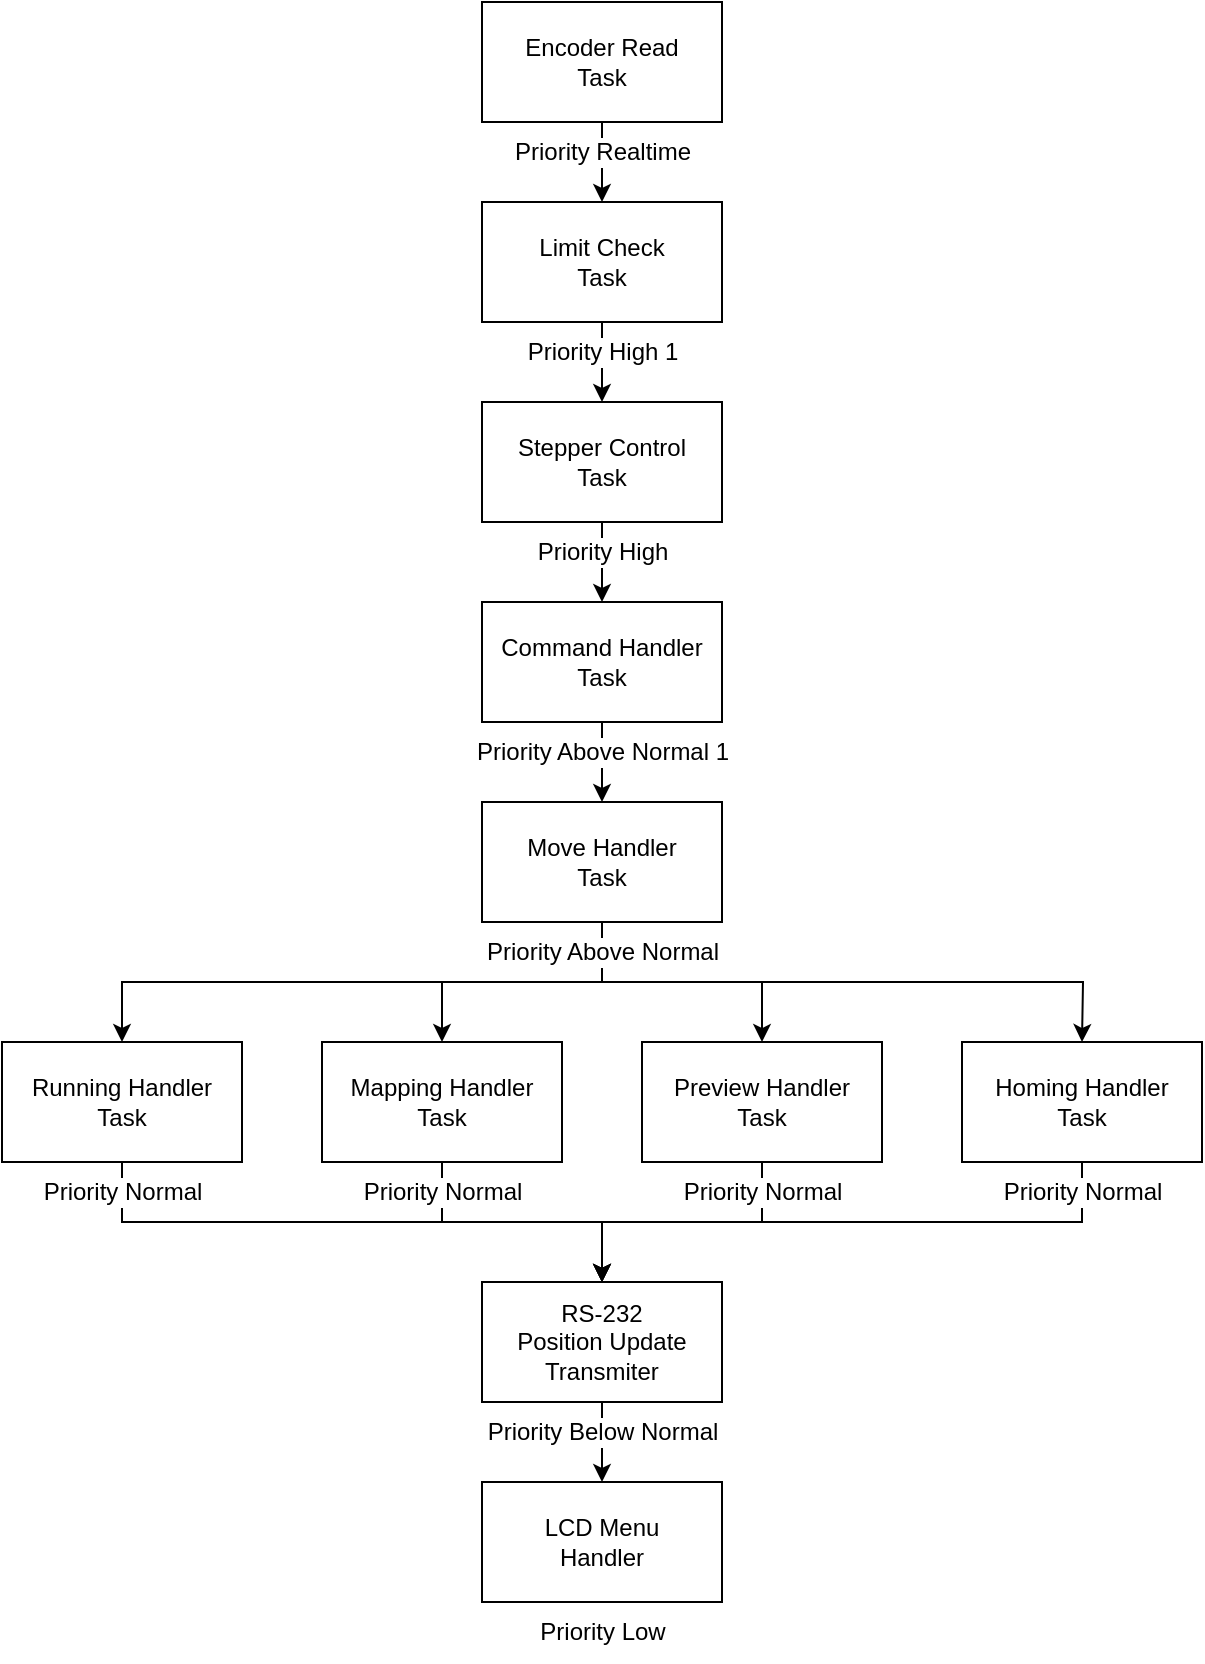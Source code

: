 <mxfile version="24.5.3" type="device">
  <diagram name="Task Priority" id="aypS6EHyErRRsNR3Jex_">
    <mxGraphModel dx="1105" dy="654" grid="1" gridSize="10" guides="1" tooltips="1" connect="1" arrows="1" fold="1" page="1" pageScale="1" pageWidth="680" pageHeight="920" math="0" shadow="0">
      <root>
        <mxCell id="0" />
        <mxCell id="1" parent="0" />
        <mxCell id="QdoW5uhloBwSuSi7E5WD-1" style="edgeStyle=orthogonalEdgeStyle;rounded=0;orthogonalLoop=1;jettySize=auto;html=1;exitX=0.5;exitY=1;exitDx=0;exitDy=0;entryX=0.5;entryY=0;entryDx=0;entryDy=0;" edge="1" parent="1" source="5Dda9BdgTxiU7c6oC7O3-3" target="NpCW2yWYNDQsxPY0ZmMu-54">
          <mxGeometry relative="1" as="geometry" />
        </mxCell>
        <mxCell id="5Dda9BdgTxiU7c6oC7O3-3" value="Command Handler&lt;br&gt;Task" style="rounded=0;whiteSpace=wrap;html=1;" parent="1" vertex="1">
          <mxGeometry x="280" y="340" width="120" height="60" as="geometry" />
        </mxCell>
        <mxCell id="7B2BkhZMuk2d9VZdoAum-17" style="edgeStyle=orthogonalEdgeStyle;rounded=0;orthogonalLoop=1;jettySize=auto;html=1;exitX=0.5;exitY=1;exitDx=0;exitDy=0;entryX=0.5;entryY=0;entryDx=0;entryDy=0;" parent="1" source="r1L7RDH0qVBlz25ISYPl-7" target="7B2BkhZMuk2d9VZdoAum-11" edge="1">
          <mxGeometry relative="1" as="geometry" />
        </mxCell>
        <mxCell id="r1L7RDH0qVBlz25ISYPl-7" value="Encoder Read&lt;div&gt;Task&lt;/div&gt;" style="rounded=0;whiteSpace=wrap;html=1;" parent="1" vertex="1">
          <mxGeometry x="280" y="40" width="120" height="60" as="geometry" />
        </mxCell>
        <mxCell id="NpCW2yWYNDQsxPY0ZmMu-23" style="edgeStyle=orthogonalEdgeStyle;rounded=0;orthogonalLoop=1;jettySize=auto;html=1;exitX=0.5;exitY=1;exitDx=0;exitDy=0;entryX=0.5;entryY=0;entryDx=0;entryDy=0;" parent="1" source="r1L7RDH0qVBlz25ISYPl-8" target="5Dda9BdgTxiU7c6oC7O3-3" edge="1">
          <mxGeometry relative="1" as="geometry">
            <Array as="points">
              <mxPoint x="340" y="330" />
              <mxPoint x="340" y="330" />
            </Array>
          </mxGeometry>
        </mxCell>
        <mxCell id="r1L7RDH0qVBlz25ISYPl-8" value="Stepper Control&lt;div&gt;Task&lt;/div&gt;" style="rounded=0;whiteSpace=wrap;html=1;" parent="1" vertex="1">
          <mxGeometry x="280" y="240" width="120" height="60" as="geometry" />
        </mxCell>
        <mxCell id="r1L7RDH0qVBlz25ISYPl-20" value="Priority Above Normal 1" style="text;html=1;align=center;verticalAlign=middle;resizable=0;points=[];autosize=1;strokeColor=none;fillColor=none;labelBackgroundColor=default;" parent="1" vertex="1">
          <mxGeometry x="265" y="400" width="150" height="30" as="geometry" />
        </mxCell>
        <mxCell id="NpCW2yWYNDQsxPY0ZmMu-18" value="" style="edgeStyle=orthogonalEdgeStyle;rounded=0;orthogonalLoop=1;jettySize=auto;html=1;exitX=0.5;exitY=1;exitDx=0;exitDy=0;entryX=0.5;entryY=0;entryDx=0;entryDy=0;" parent="1" edge="1">
          <mxGeometry relative="1" as="geometry">
            <mxPoint x="340" y="400" as="sourcePoint" />
            <mxPoint x="340" y="400" as="targetPoint" />
            <Array as="points" />
          </mxGeometry>
        </mxCell>
        <mxCell id="NpCW2yWYNDQsxPY0ZmMu-68" style="edgeStyle=orthogonalEdgeStyle;rounded=0;orthogonalLoop=1;jettySize=auto;html=1;exitX=0.5;exitY=1;exitDx=0;exitDy=0;entryX=0.5;entryY=0;entryDx=0;entryDy=0;" parent="1" source="NpCW2yWYNDQsxPY0ZmMu-54" target="NpCW2yWYNDQsxPY0ZmMu-56" edge="1">
          <mxGeometry relative="1" as="geometry" />
        </mxCell>
        <mxCell id="NpCW2yWYNDQsxPY0ZmMu-69" style="edgeStyle=orthogonalEdgeStyle;rounded=0;orthogonalLoop=1;jettySize=auto;html=1;exitX=0.5;exitY=1;exitDx=0;exitDy=0;entryX=0.5;entryY=0;entryDx=0;entryDy=0;" parent="1" source="NpCW2yWYNDQsxPY0ZmMu-54" target="NpCW2yWYNDQsxPY0ZmMu-60" edge="1">
          <mxGeometry relative="1" as="geometry" />
        </mxCell>
        <mxCell id="NpCW2yWYNDQsxPY0ZmMu-70" style="edgeStyle=orthogonalEdgeStyle;rounded=0;orthogonalLoop=1;jettySize=auto;html=1;exitX=0.5;exitY=1;exitDx=0;exitDy=0;entryX=0.5;entryY=0;entryDx=0;entryDy=0;" parent="1" source="NpCW2yWYNDQsxPY0ZmMu-54" target="NpCW2yWYNDQsxPY0ZmMu-63" edge="1">
          <mxGeometry relative="1" as="geometry" />
        </mxCell>
        <mxCell id="NpCW2yWYNDQsxPY0ZmMu-71" style="edgeStyle=orthogonalEdgeStyle;rounded=0;orthogonalLoop=1;jettySize=auto;html=1;exitX=0.5;exitY=1;exitDx=0;exitDy=0;entryX=0.5;entryY=0;entryDx=0;entryDy=0;" parent="1" source="NpCW2yWYNDQsxPY0ZmMu-54" edge="1">
          <mxGeometry relative="1" as="geometry">
            <mxPoint x="580" y="560" as="targetPoint" />
          </mxGeometry>
        </mxCell>
        <mxCell id="NpCW2yWYNDQsxPY0ZmMu-54" value="Move Handler&lt;br&gt;Task" style="rounded=0;whiteSpace=wrap;html=1;" parent="1" vertex="1">
          <mxGeometry x="280" y="440" width="120" height="60" as="geometry" />
        </mxCell>
        <mxCell id="7B2BkhZMuk2d9VZdoAum-6" style="edgeStyle=orthogonalEdgeStyle;rounded=0;orthogonalLoop=1;jettySize=auto;html=1;exitX=0.5;exitY=1;exitDx=0;exitDy=0;entryX=0.5;entryY=0;entryDx=0;entryDy=0;" parent="1" source="NpCW2yWYNDQsxPY0ZmMu-56" target="7B2BkhZMuk2d9VZdoAum-3" edge="1">
          <mxGeometry relative="1" as="geometry" />
        </mxCell>
        <mxCell id="NpCW2yWYNDQsxPY0ZmMu-56" value="Running Handler&lt;br&gt;Task" style="rounded=0;whiteSpace=wrap;html=1;" parent="1" vertex="1">
          <mxGeometry x="40" y="560" width="120" height="60" as="geometry" />
        </mxCell>
        <mxCell id="7B2BkhZMuk2d9VZdoAum-7" style="edgeStyle=orthogonalEdgeStyle;rounded=0;orthogonalLoop=1;jettySize=auto;html=1;exitX=0.5;exitY=1;exitDx=0;exitDy=0;entryX=0.5;entryY=0;entryDx=0;entryDy=0;" parent="1" source="NpCW2yWYNDQsxPY0ZmMu-60" target="7B2BkhZMuk2d9VZdoAum-3" edge="1">
          <mxGeometry relative="1" as="geometry" />
        </mxCell>
        <mxCell id="NpCW2yWYNDQsxPY0ZmMu-60" value="Mapping Handler&lt;br&gt;Task" style="rounded=0;whiteSpace=wrap;html=1;" parent="1" vertex="1">
          <mxGeometry x="200" y="560" width="120" height="60" as="geometry" />
        </mxCell>
        <mxCell id="7B2BkhZMuk2d9VZdoAum-8" style="edgeStyle=orthogonalEdgeStyle;rounded=0;orthogonalLoop=1;jettySize=auto;html=1;exitX=0.5;exitY=1;exitDx=0;exitDy=0;entryX=0.5;entryY=0;entryDx=0;entryDy=0;" parent="1" source="NpCW2yWYNDQsxPY0ZmMu-63" target="7B2BkhZMuk2d9VZdoAum-3" edge="1">
          <mxGeometry relative="1" as="geometry" />
        </mxCell>
        <mxCell id="NpCW2yWYNDQsxPY0ZmMu-63" value="Preview Handler&lt;br&gt;Task" style="rounded=0;whiteSpace=wrap;html=1;" parent="1" vertex="1">
          <mxGeometry x="360" y="560" width="120" height="60" as="geometry" />
        </mxCell>
        <mxCell id="NpCW2yWYNDQsxPY0ZmMu-77" value="Priority High" style="text;html=1;align=center;verticalAlign=middle;resizable=0;points=[];autosize=1;strokeColor=none;fillColor=none;labelBackgroundColor=default;" parent="1" vertex="1">
          <mxGeometry x="295" y="300" width="90" height="30" as="geometry" />
        </mxCell>
        <mxCell id="7B2BkhZMuk2d9VZdoAum-9" style="edgeStyle=orthogonalEdgeStyle;rounded=0;orthogonalLoop=1;jettySize=auto;html=1;exitX=0.5;exitY=1;exitDx=0;exitDy=0;entryX=0.5;entryY=0;entryDx=0;entryDy=0;" parent="1" source="NpCW2yWYNDQsxPY0ZmMu-78" target="7B2BkhZMuk2d9VZdoAum-3" edge="1">
          <mxGeometry relative="1" as="geometry" />
        </mxCell>
        <mxCell id="NpCW2yWYNDQsxPY0ZmMu-78" value="Homing Handler&lt;br&gt;Task" style="rounded=0;whiteSpace=wrap;html=1;" parent="1" vertex="1">
          <mxGeometry x="520" y="560" width="120" height="60" as="geometry" />
        </mxCell>
        <mxCell id="NpCW2yWYNDQsxPY0ZmMu-75" value="Priority Above Normal" style="text;html=1;align=center;verticalAlign=middle;resizable=0;points=[];autosize=1;strokeColor=none;fillColor=none;labelBackgroundColor=default;" parent="1" vertex="1">
          <mxGeometry x="270" y="500" width="140" height="30" as="geometry" />
        </mxCell>
        <mxCell id="7B2BkhZMuk2d9VZdoAum-5" style="edgeStyle=orthogonalEdgeStyle;rounded=0;orthogonalLoop=1;jettySize=auto;html=1;exitX=0.5;exitY=1;exitDx=0;exitDy=0;entryX=0.5;entryY=0;entryDx=0;entryDy=0;" parent="1" source="7B2BkhZMuk2d9VZdoAum-3" target="7B2BkhZMuk2d9VZdoAum-4" edge="1">
          <mxGeometry relative="1" as="geometry" />
        </mxCell>
        <mxCell id="7B2BkhZMuk2d9VZdoAum-3" value="&lt;div&gt;RS-232&lt;/div&gt;Position Update&lt;br&gt;Transmiter" style="rounded=0;whiteSpace=wrap;html=1;" parent="1" vertex="1">
          <mxGeometry x="280" y="680" width="120" height="60" as="geometry" />
        </mxCell>
        <mxCell id="7B2BkhZMuk2d9VZdoAum-4" value="LCD Menu&lt;br&gt;Handler&lt;div&gt;&lt;/div&gt;" style="rounded=0;whiteSpace=wrap;html=1;" parent="1" vertex="1">
          <mxGeometry x="280" y="780" width="120" height="60" as="geometry" />
        </mxCell>
        <mxCell id="NpCW2yWYNDQsxPY0ZmMu-74" value="Priority Below Normal" style="text;html=1;align=center;verticalAlign=middle;resizable=0;points=[];autosize=1;fillColor=none;labelBackgroundColor=default;" parent="1" vertex="1">
          <mxGeometry x="270" y="740" width="140" height="30" as="geometry" />
        </mxCell>
        <mxCell id="NpCW2yWYNDQsxPY0ZmMu-49" value="Priority Normal" style="text;html=1;align=center;verticalAlign=middle;resizable=0;points=[];autosize=1;strokeColor=none;fillColor=none;labelBackgroundColor=default;" parent="1" vertex="1">
          <mxGeometry x="50" y="620" width="100" height="30" as="geometry" />
        </mxCell>
        <mxCell id="NpCW2yWYNDQsxPY0ZmMu-64" value="Priority Normal" style="text;html=1;align=center;verticalAlign=middle;resizable=0;points=[];autosize=1;strokeColor=none;fillColor=none;labelBackgroundColor=default;" parent="1" vertex="1">
          <mxGeometry x="370" y="620" width="100" height="30" as="geometry" />
        </mxCell>
        <mxCell id="NpCW2yWYNDQsxPY0ZmMu-79" value="Priority Normal" style="text;html=1;align=center;verticalAlign=middle;resizable=0;points=[];autosize=1;strokeColor=none;fillColor=none;labelBackgroundColor=default;" parent="1" vertex="1">
          <mxGeometry x="210" y="620" width="100" height="30" as="geometry" />
        </mxCell>
        <mxCell id="NpCW2yWYNDQsxPY0ZmMu-80" value="Priority Normal" style="text;html=1;align=center;verticalAlign=middle;resizable=0;points=[];autosize=1;strokeColor=none;fillColor=none;labelBackgroundColor=default;" parent="1" vertex="1">
          <mxGeometry x="530" y="620" width="100" height="30" as="geometry" />
        </mxCell>
        <mxCell id="7B2BkhZMuk2d9VZdoAum-10" value="Priority Low" style="text;html=1;align=center;verticalAlign=middle;resizable=0;points=[];autosize=1;fillColor=none;labelBackgroundColor=default;" parent="1" vertex="1">
          <mxGeometry x="295" y="840" width="90" height="30" as="geometry" />
        </mxCell>
        <mxCell id="7B2BkhZMuk2d9VZdoAum-13" style="edgeStyle=orthogonalEdgeStyle;rounded=0;orthogonalLoop=1;jettySize=auto;html=1;exitX=0.5;exitY=1;exitDx=0;exitDy=0;entryX=0.5;entryY=0;entryDx=0;entryDy=0;" parent="1" source="7B2BkhZMuk2d9VZdoAum-11" target="r1L7RDH0qVBlz25ISYPl-8" edge="1">
          <mxGeometry relative="1" as="geometry" />
        </mxCell>
        <mxCell id="7B2BkhZMuk2d9VZdoAum-11" value="Limit Check&lt;div&gt;Task&lt;/div&gt;" style="rounded=0;whiteSpace=wrap;html=1;" parent="1" vertex="1">
          <mxGeometry x="280" y="140" width="120" height="60" as="geometry" />
        </mxCell>
        <mxCell id="7B2BkhZMuk2d9VZdoAum-12" value="Priority High 1" style="text;html=1;align=center;verticalAlign=middle;resizable=0;points=[];autosize=1;strokeColor=none;fillColor=none;labelBackgroundColor=default;" parent="1" vertex="1">
          <mxGeometry x="290" y="200" width="100" height="30" as="geometry" />
        </mxCell>
        <mxCell id="NpCW2yWYNDQsxPY0ZmMu-76" value="Priority Realtime" style="text;html=1;align=center;verticalAlign=middle;resizable=0;points=[];autosize=1;strokeColor=none;fillColor=none;labelBackgroundColor=default;" parent="1" vertex="1">
          <mxGeometry x="285" y="100" width="110" height="30" as="geometry" />
        </mxCell>
      </root>
    </mxGraphModel>
  </diagram>
</mxfile>
